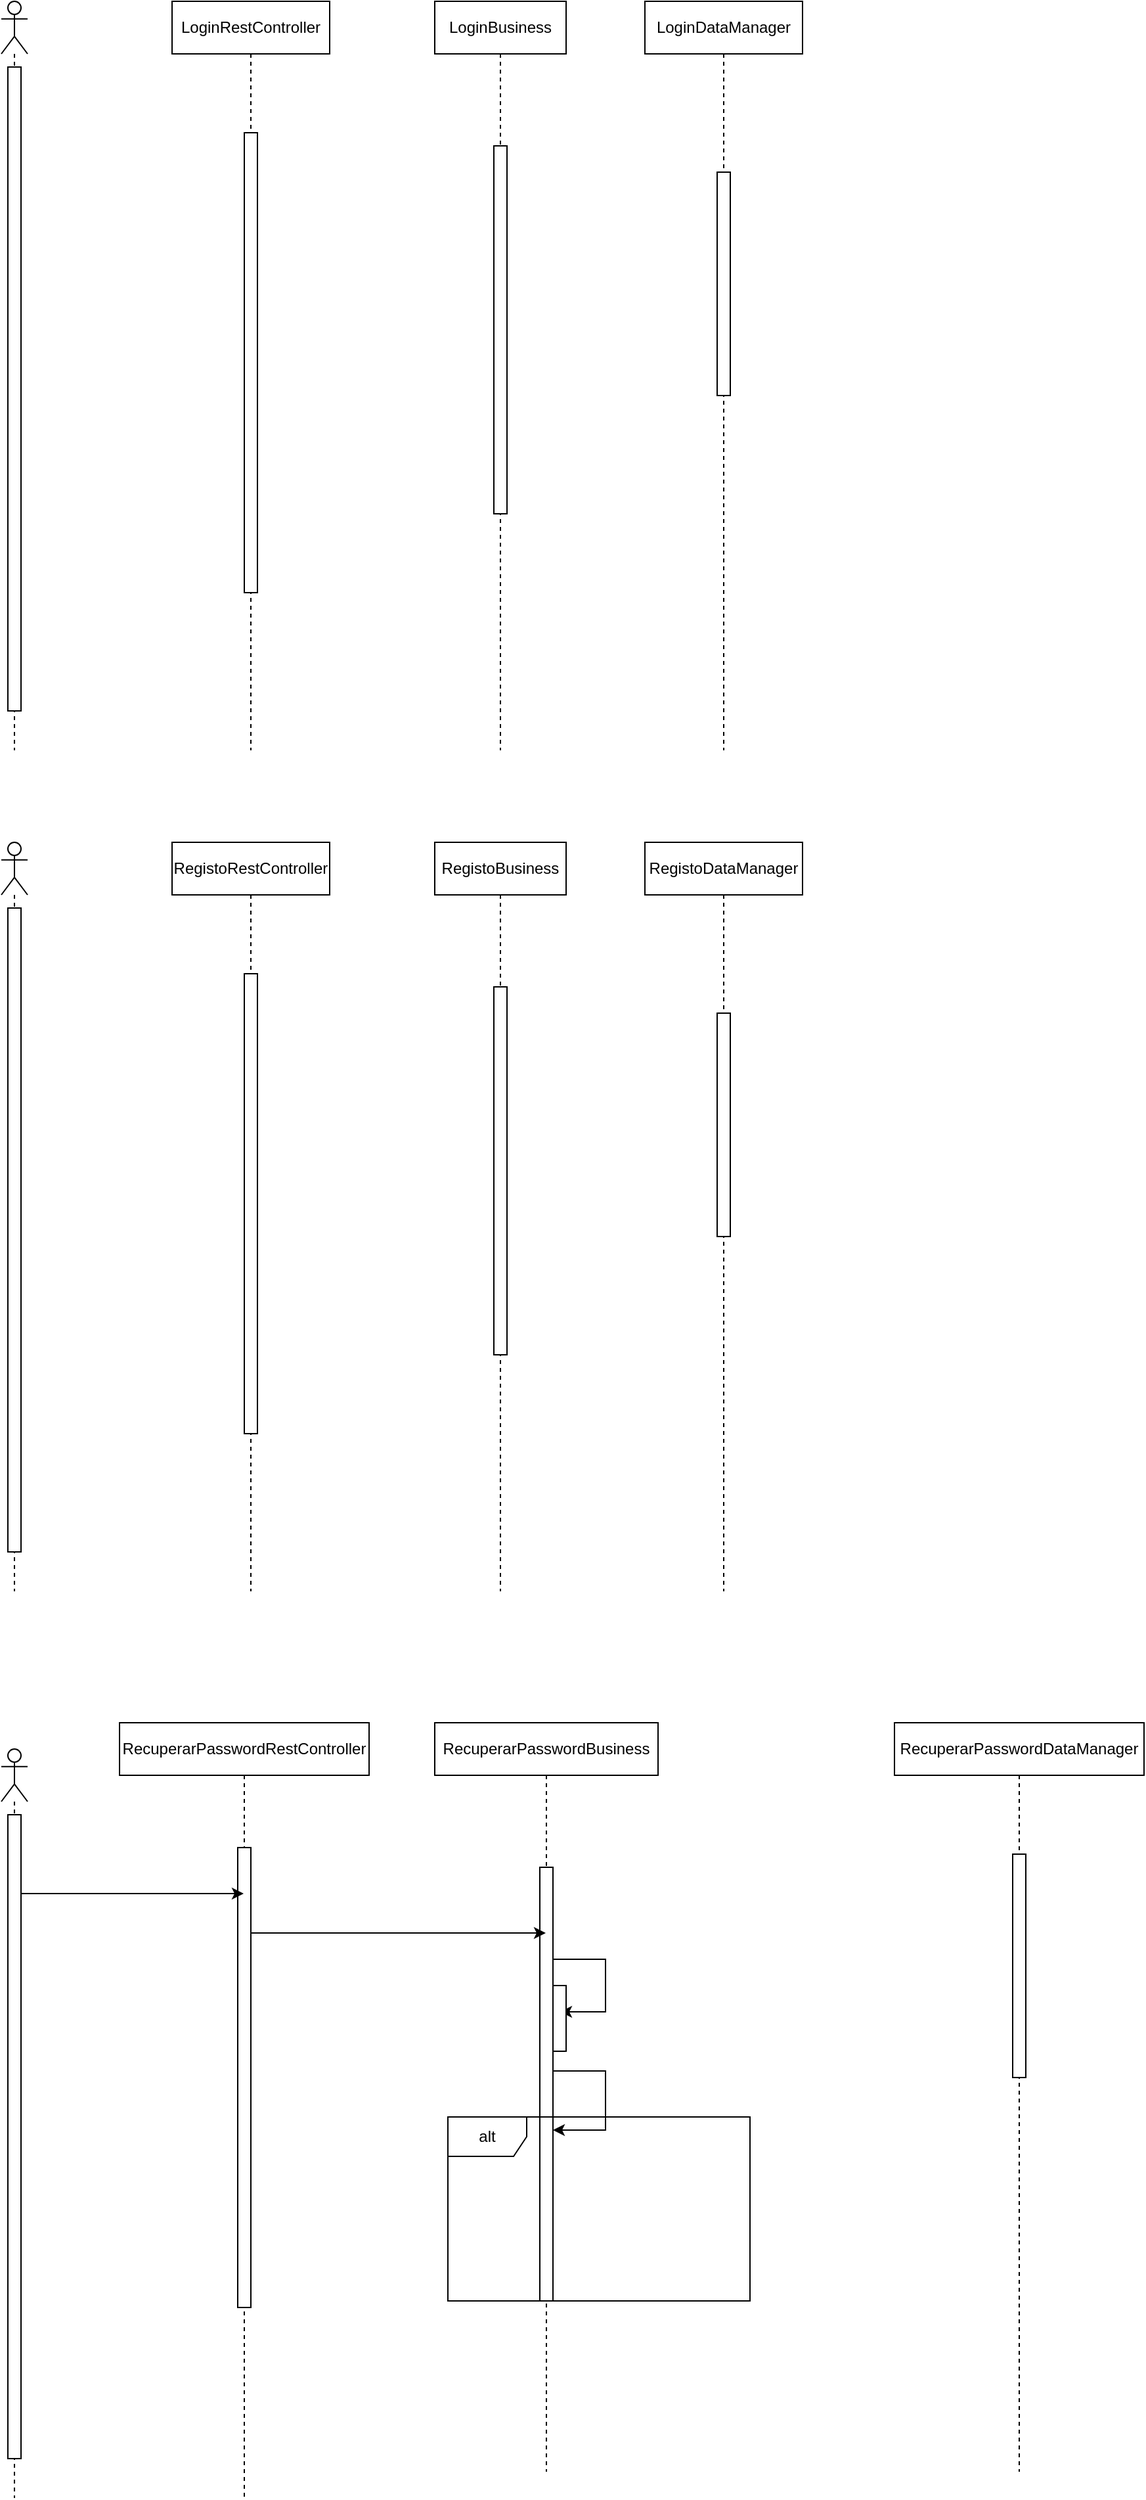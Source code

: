<mxfile version="22.1.5" type="github">
  <diagram name="Página-1" id="k_W8juMst_L_i6-1KcXz">
    <mxGraphModel dx="1009" dy="583" grid="1" gridSize="10" guides="1" tooltips="1" connect="1" arrows="1" fold="1" page="1" pageScale="1" pageWidth="827" pageHeight="1169" math="0" shadow="0">
      <root>
        <mxCell id="0" />
        <mxCell id="1" parent="0" />
        <mxCell id="XGoJp3ShwwIiwnd4J3bc-1" value="" style="shape=umlLifeline;perimeter=lifelinePerimeter;whiteSpace=wrap;html=1;container=1;dropTarget=0;collapsible=0;recursiveResize=0;outlineConnect=0;portConstraint=eastwest;newEdgeStyle={&quot;curved&quot;:0,&quot;rounded&quot;:0};participant=umlActor;" vertex="1" parent="1">
          <mxGeometry x="40" y="120" width="20" height="570" as="geometry" />
        </mxCell>
        <mxCell id="XGoJp3ShwwIiwnd4J3bc-4" value="" style="html=1;points=[[0,0,0,0,5],[0,1,0,0,-5],[1,0,0,0,5],[1,1,0,0,-5]];perimeter=orthogonalPerimeter;outlineConnect=0;targetShapes=umlLifeline;portConstraint=eastwest;newEdgeStyle={&quot;curved&quot;:0,&quot;rounded&quot;:0};" vertex="1" parent="XGoJp3ShwwIiwnd4J3bc-1">
          <mxGeometry x="5" y="50" width="10" height="490" as="geometry" />
        </mxCell>
        <mxCell id="XGoJp3ShwwIiwnd4J3bc-2" value="LoginRestController" style="shape=umlLifeline;perimeter=lifelinePerimeter;whiteSpace=wrap;html=1;container=1;dropTarget=0;collapsible=0;recursiveResize=0;outlineConnect=0;portConstraint=eastwest;newEdgeStyle={&quot;curved&quot;:0,&quot;rounded&quot;:0};" vertex="1" parent="1">
          <mxGeometry x="170" y="120" width="120" height="570" as="geometry" />
        </mxCell>
        <mxCell id="XGoJp3ShwwIiwnd4J3bc-5" value="" style="html=1;points=[[0,0,0,0,5],[0,1,0,0,-5],[1,0,0,0,5],[1,1,0,0,-5]];perimeter=orthogonalPerimeter;outlineConnect=0;targetShapes=umlLifeline;portConstraint=eastwest;newEdgeStyle={&quot;curved&quot;:0,&quot;rounded&quot;:0};" vertex="1" parent="XGoJp3ShwwIiwnd4J3bc-2">
          <mxGeometry x="55" y="100" width="10" height="350" as="geometry" />
        </mxCell>
        <mxCell id="XGoJp3ShwwIiwnd4J3bc-3" value="LoginBusiness" style="shape=umlLifeline;perimeter=lifelinePerimeter;whiteSpace=wrap;html=1;container=1;dropTarget=0;collapsible=0;recursiveResize=0;outlineConnect=0;portConstraint=eastwest;newEdgeStyle={&quot;curved&quot;:0,&quot;rounded&quot;:0};" vertex="1" parent="1">
          <mxGeometry x="370" y="120" width="100" height="570" as="geometry" />
        </mxCell>
        <mxCell id="XGoJp3ShwwIiwnd4J3bc-6" value="" style="html=1;points=[[0,0,0,0,5],[0,1,0,0,-5],[1,0,0,0,5],[1,1,0,0,-5]];perimeter=orthogonalPerimeter;outlineConnect=0;targetShapes=umlLifeline;portConstraint=eastwest;newEdgeStyle={&quot;curved&quot;:0,&quot;rounded&quot;:0};" vertex="1" parent="XGoJp3ShwwIiwnd4J3bc-3">
          <mxGeometry x="45" y="110" width="10" height="280" as="geometry" />
        </mxCell>
        <mxCell id="XGoJp3ShwwIiwnd4J3bc-7" value="LoginDataManager" style="shape=umlLifeline;perimeter=lifelinePerimeter;whiteSpace=wrap;html=1;container=1;dropTarget=0;collapsible=0;recursiveResize=0;outlineConnect=0;portConstraint=eastwest;newEdgeStyle={&quot;curved&quot;:0,&quot;rounded&quot;:0};" vertex="1" parent="1">
          <mxGeometry x="530" y="120" width="120" height="570" as="geometry" />
        </mxCell>
        <mxCell id="XGoJp3ShwwIiwnd4J3bc-8" value="" style="html=1;points=[[0,0,0,0,5],[0,1,0,0,-5],[1,0,0,0,5],[1,1,0,0,-5]];perimeter=orthogonalPerimeter;outlineConnect=0;targetShapes=umlLifeline;portConstraint=eastwest;newEdgeStyle={&quot;curved&quot;:0,&quot;rounded&quot;:0};" vertex="1" parent="XGoJp3ShwwIiwnd4J3bc-7">
          <mxGeometry x="55" y="130" width="10" height="170" as="geometry" />
        </mxCell>
        <mxCell id="XGoJp3ShwwIiwnd4J3bc-22" value="" style="shape=umlLifeline;perimeter=lifelinePerimeter;whiteSpace=wrap;html=1;container=1;dropTarget=0;collapsible=0;recursiveResize=0;outlineConnect=0;portConstraint=eastwest;newEdgeStyle={&quot;curved&quot;:0,&quot;rounded&quot;:0};participant=umlActor;" vertex="1" parent="1">
          <mxGeometry x="40" y="760" width="20" height="570" as="geometry" />
        </mxCell>
        <mxCell id="XGoJp3ShwwIiwnd4J3bc-23" value="" style="html=1;points=[[0,0,0,0,5],[0,1,0,0,-5],[1,0,0,0,5],[1,1,0,0,-5]];perimeter=orthogonalPerimeter;outlineConnect=0;targetShapes=umlLifeline;portConstraint=eastwest;newEdgeStyle={&quot;curved&quot;:0,&quot;rounded&quot;:0};" vertex="1" parent="XGoJp3ShwwIiwnd4J3bc-22">
          <mxGeometry x="5" y="50" width="10" height="490" as="geometry" />
        </mxCell>
        <mxCell id="XGoJp3ShwwIiwnd4J3bc-24" value="RegistoRestController" style="shape=umlLifeline;perimeter=lifelinePerimeter;whiteSpace=wrap;html=1;container=1;dropTarget=0;collapsible=0;recursiveResize=0;outlineConnect=0;portConstraint=eastwest;newEdgeStyle={&quot;curved&quot;:0,&quot;rounded&quot;:0};" vertex="1" parent="1">
          <mxGeometry x="170" y="760" width="120" height="570" as="geometry" />
        </mxCell>
        <mxCell id="XGoJp3ShwwIiwnd4J3bc-25" value="" style="html=1;points=[[0,0,0,0,5],[0,1,0,0,-5],[1,0,0,0,5],[1,1,0,0,-5]];perimeter=orthogonalPerimeter;outlineConnect=0;targetShapes=umlLifeline;portConstraint=eastwest;newEdgeStyle={&quot;curved&quot;:0,&quot;rounded&quot;:0};" vertex="1" parent="XGoJp3ShwwIiwnd4J3bc-24">
          <mxGeometry x="55" y="100" width="10" height="350" as="geometry" />
        </mxCell>
        <mxCell id="XGoJp3ShwwIiwnd4J3bc-26" value="RegistoBusiness" style="shape=umlLifeline;perimeter=lifelinePerimeter;whiteSpace=wrap;html=1;container=1;dropTarget=0;collapsible=0;recursiveResize=0;outlineConnect=0;portConstraint=eastwest;newEdgeStyle={&quot;curved&quot;:0,&quot;rounded&quot;:0};" vertex="1" parent="1">
          <mxGeometry x="370" y="760" width="100" height="570" as="geometry" />
        </mxCell>
        <mxCell id="XGoJp3ShwwIiwnd4J3bc-27" value="" style="html=1;points=[[0,0,0,0,5],[0,1,0,0,-5],[1,0,0,0,5],[1,1,0,0,-5]];perimeter=orthogonalPerimeter;outlineConnect=0;targetShapes=umlLifeline;portConstraint=eastwest;newEdgeStyle={&quot;curved&quot;:0,&quot;rounded&quot;:0};" vertex="1" parent="XGoJp3ShwwIiwnd4J3bc-26">
          <mxGeometry x="45" y="110" width="10" height="280" as="geometry" />
        </mxCell>
        <mxCell id="XGoJp3ShwwIiwnd4J3bc-28" value="RegistoDataManager" style="shape=umlLifeline;perimeter=lifelinePerimeter;whiteSpace=wrap;html=1;container=1;dropTarget=0;collapsible=0;recursiveResize=0;outlineConnect=0;portConstraint=eastwest;newEdgeStyle={&quot;curved&quot;:0,&quot;rounded&quot;:0};" vertex="1" parent="1">
          <mxGeometry x="530" y="760" width="120" height="570" as="geometry" />
        </mxCell>
        <mxCell id="XGoJp3ShwwIiwnd4J3bc-29" value="" style="html=1;points=[[0,0,0,0,5],[0,1,0,0,-5],[1,0,0,0,5],[1,1,0,0,-5]];perimeter=orthogonalPerimeter;outlineConnect=0;targetShapes=umlLifeline;portConstraint=eastwest;newEdgeStyle={&quot;curved&quot;:0,&quot;rounded&quot;:0};" vertex="1" parent="XGoJp3ShwwIiwnd4J3bc-28">
          <mxGeometry x="55" y="130" width="10" height="170" as="geometry" />
        </mxCell>
        <mxCell id="XGoJp3ShwwIiwnd4J3bc-39" value="" style="shape=umlLifeline;perimeter=lifelinePerimeter;whiteSpace=wrap;html=1;container=1;dropTarget=0;collapsible=0;recursiveResize=0;outlineConnect=0;portConstraint=eastwest;newEdgeStyle={&quot;curved&quot;:0,&quot;rounded&quot;:0};participant=umlActor;" vertex="1" parent="1">
          <mxGeometry x="40" y="1450" width="20" height="570" as="geometry" />
        </mxCell>
        <mxCell id="XGoJp3ShwwIiwnd4J3bc-40" value="" style="html=1;points=[[0,0,0,0,5],[0,1,0,0,-5],[1,0,0,0,5],[1,1,0,0,-5]];perimeter=orthogonalPerimeter;outlineConnect=0;targetShapes=umlLifeline;portConstraint=eastwest;newEdgeStyle={&quot;curved&quot;:0,&quot;rounded&quot;:0};" vertex="1" parent="XGoJp3ShwwIiwnd4J3bc-39">
          <mxGeometry x="5" y="50" width="10" height="490" as="geometry" />
        </mxCell>
        <mxCell id="XGoJp3ShwwIiwnd4J3bc-41" value="RecuperarPasswordRestController" style="shape=umlLifeline;perimeter=lifelinePerimeter;whiteSpace=wrap;html=1;container=1;dropTarget=0;collapsible=0;recursiveResize=0;outlineConnect=0;portConstraint=eastwest;newEdgeStyle={&quot;curved&quot;:0,&quot;rounded&quot;:0};" vertex="1" parent="1">
          <mxGeometry x="130" y="1430" width="190" height="590" as="geometry" />
        </mxCell>
        <mxCell id="XGoJp3ShwwIiwnd4J3bc-42" value="" style="html=1;points=[[0,0,0,0,5],[0,1,0,0,-5],[1,0,0,0,5],[1,1,0,0,-5]];perimeter=orthogonalPerimeter;outlineConnect=0;targetShapes=umlLifeline;portConstraint=eastwest;newEdgeStyle={&quot;curved&quot;:0,&quot;rounded&quot;:0};" vertex="1" parent="XGoJp3ShwwIiwnd4J3bc-41">
          <mxGeometry x="90" y="95" width="10" height="350" as="geometry" />
        </mxCell>
        <mxCell id="XGoJp3ShwwIiwnd4J3bc-43" value="RecuperarPasswordBusiness" style="shape=umlLifeline;perimeter=lifelinePerimeter;whiteSpace=wrap;html=1;container=1;dropTarget=0;collapsible=0;recursiveResize=0;outlineConnect=0;portConstraint=eastwest;newEdgeStyle={&quot;curved&quot;:0,&quot;rounded&quot;:0};" vertex="1" parent="1">
          <mxGeometry x="370" y="1430" width="170" height="570" as="geometry" />
        </mxCell>
        <mxCell id="XGoJp3ShwwIiwnd4J3bc-44" value="" style="html=1;points=[[0,0,0,0,5],[0,1,0,0,-5],[1,0,0,0,5],[1,1,0,0,-5]];perimeter=orthogonalPerimeter;outlineConnect=0;targetShapes=umlLifeline;portConstraint=eastwest;newEdgeStyle={&quot;curved&quot;:0,&quot;rounded&quot;:0};" vertex="1" parent="XGoJp3ShwwIiwnd4J3bc-43">
          <mxGeometry x="80" y="110" width="10" height="330" as="geometry" />
        </mxCell>
        <mxCell id="XGoJp3ShwwIiwnd4J3bc-51" style="edgeStyle=orthogonalEdgeStyle;rounded=0;orthogonalLoop=1;jettySize=auto;html=1;curved=0;" edge="1" parent="XGoJp3ShwwIiwnd4J3bc-43">
          <mxGeometry relative="1" as="geometry">
            <mxPoint x="90" y="180" as="sourcePoint" />
            <mxPoint x="95.5" y="220" as="targetPoint" />
            <Array as="points">
              <mxPoint x="130" y="180" />
              <mxPoint x="130" y="220" />
            </Array>
          </mxGeometry>
        </mxCell>
        <mxCell id="XGoJp3ShwwIiwnd4J3bc-53" style="edgeStyle=orthogonalEdgeStyle;rounded=0;orthogonalLoop=1;jettySize=auto;html=1;curved=0;" edge="1" parent="XGoJp3ShwwIiwnd4J3bc-43">
          <mxGeometry relative="1" as="geometry">
            <mxPoint x="90" y="260" as="sourcePoint" />
            <mxPoint x="90" y="310" as="targetPoint" />
            <Array as="points">
              <mxPoint x="90" y="265" />
              <mxPoint x="130" y="265" />
              <mxPoint x="130" y="310" />
              <mxPoint x="90" y="310" />
            </Array>
          </mxGeometry>
        </mxCell>
        <mxCell id="XGoJp3ShwwIiwnd4J3bc-54" value="" style="html=1;points=[[0,0,0,0,5],[0,1,0,0,-5],[1,0,0,0,5],[1,1,0,0,-5]];perimeter=orthogonalPerimeter;outlineConnect=0;targetShapes=umlLifeline;portConstraint=eastwest;newEdgeStyle={&quot;curved&quot;:0,&quot;rounded&quot;:0};" vertex="1" parent="XGoJp3ShwwIiwnd4J3bc-43">
          <mxGeometry x="90" y="200" width="10" height="50" as="geometry" />
        </mxCell>
        <mxCell id="XGoJp3ShwwIiwnd4J3bc-45" value="RecuperarPasswordDataManager" style="shape=umlLifeline;perimeter=lifelinePerimeter;whiteSpace=wrap;html=1;container=1;dropTarget=0;collapsible=0;recursiveResize=0;outlineConnect=0;portConstraint=eastwest;newEdgeStyle={&quot;curved&quot;:0,&quot;rounded&quot;:0};" vertex="1" parent="1">
          <mxGeometry x="720" y="1430" width="190" height="570" as="geometry" />
        </mxCell>
        <mxCell id="XGoJp3ShwwIiwnd4J3bc-46" value="" style="html=1;points=[[0,0,0,0,5],[0,1,0,0,-5],[1,0,0,0,5],[1,1,0,0,-5]];perimeter=orthogonalPerimeter;outlineConnect=0;targetShapes=umlLifeline;portConstraint=eastwest;newEdgeStyle={&quot;curved&quot;:0,&quot;rounded&quot;:0};" vertex="1" parent="XGoJp3ShwwIiwnd4J3bc-45">
          <mxGeometry x="90" y="100" width="10" height="170" as="geometry" />
        </mxCell>
        <mxCell id="XGoJp3ShwwIiwnd4J3bc-49" style="edgeStyle=orthogonalEdgeStyle;rounded=0;orthogonalLoop=1;jettySize=auto;html=1;curved=0;" edge="1" parent="1" source="XGoJp3ShwwIiwnd4J3bc-40" target="XGoJp3ShwwIiwnd4J3bc-41">
          <mxGeometry relative="1" as="geometry">
            <Array as="points">
              <mxPoint x="80" y="1560" />
              <mxPoint x="80" y="1560" />
            </Array>
          </mxGeometry>
        </mxCell>
        <mxCell id="XGoJp3ShwwIiwnd4J3bc-50" style="edgeStyle=orthogonalEdgeStyle;rounded=0;orthogonalLoop=1;jettySize=auto;html=1;curved=0;" edge="1" parent="1" source="XGoJp3ShwwIiwnd4J3bc-42" target="XGoJp3ShwwIiwnd4J3bc-43">
          <mxGeometry relative="1" as="geometry">
            <Array as="points">
              <mxPoint x="260" y="1590" />
              <mxPoint x="260" y="1590" />
            </Array>
          </mxGeometry>
        </mxCell>
        <mxCell id="XGoJp3ShwwIiwnd4J3bc-52" value="alt" style="shape=umlFrame;whiteSpace=wrap;html=1;pointerEvents=0;" vertex="1" parent="1">
          <mxGeometry x="380" y="1730" width="230" height="140" as="geometry" />
        </mxCell>
      </root>
    </mxGraphModel>
  </diagram>
</mxfile>
